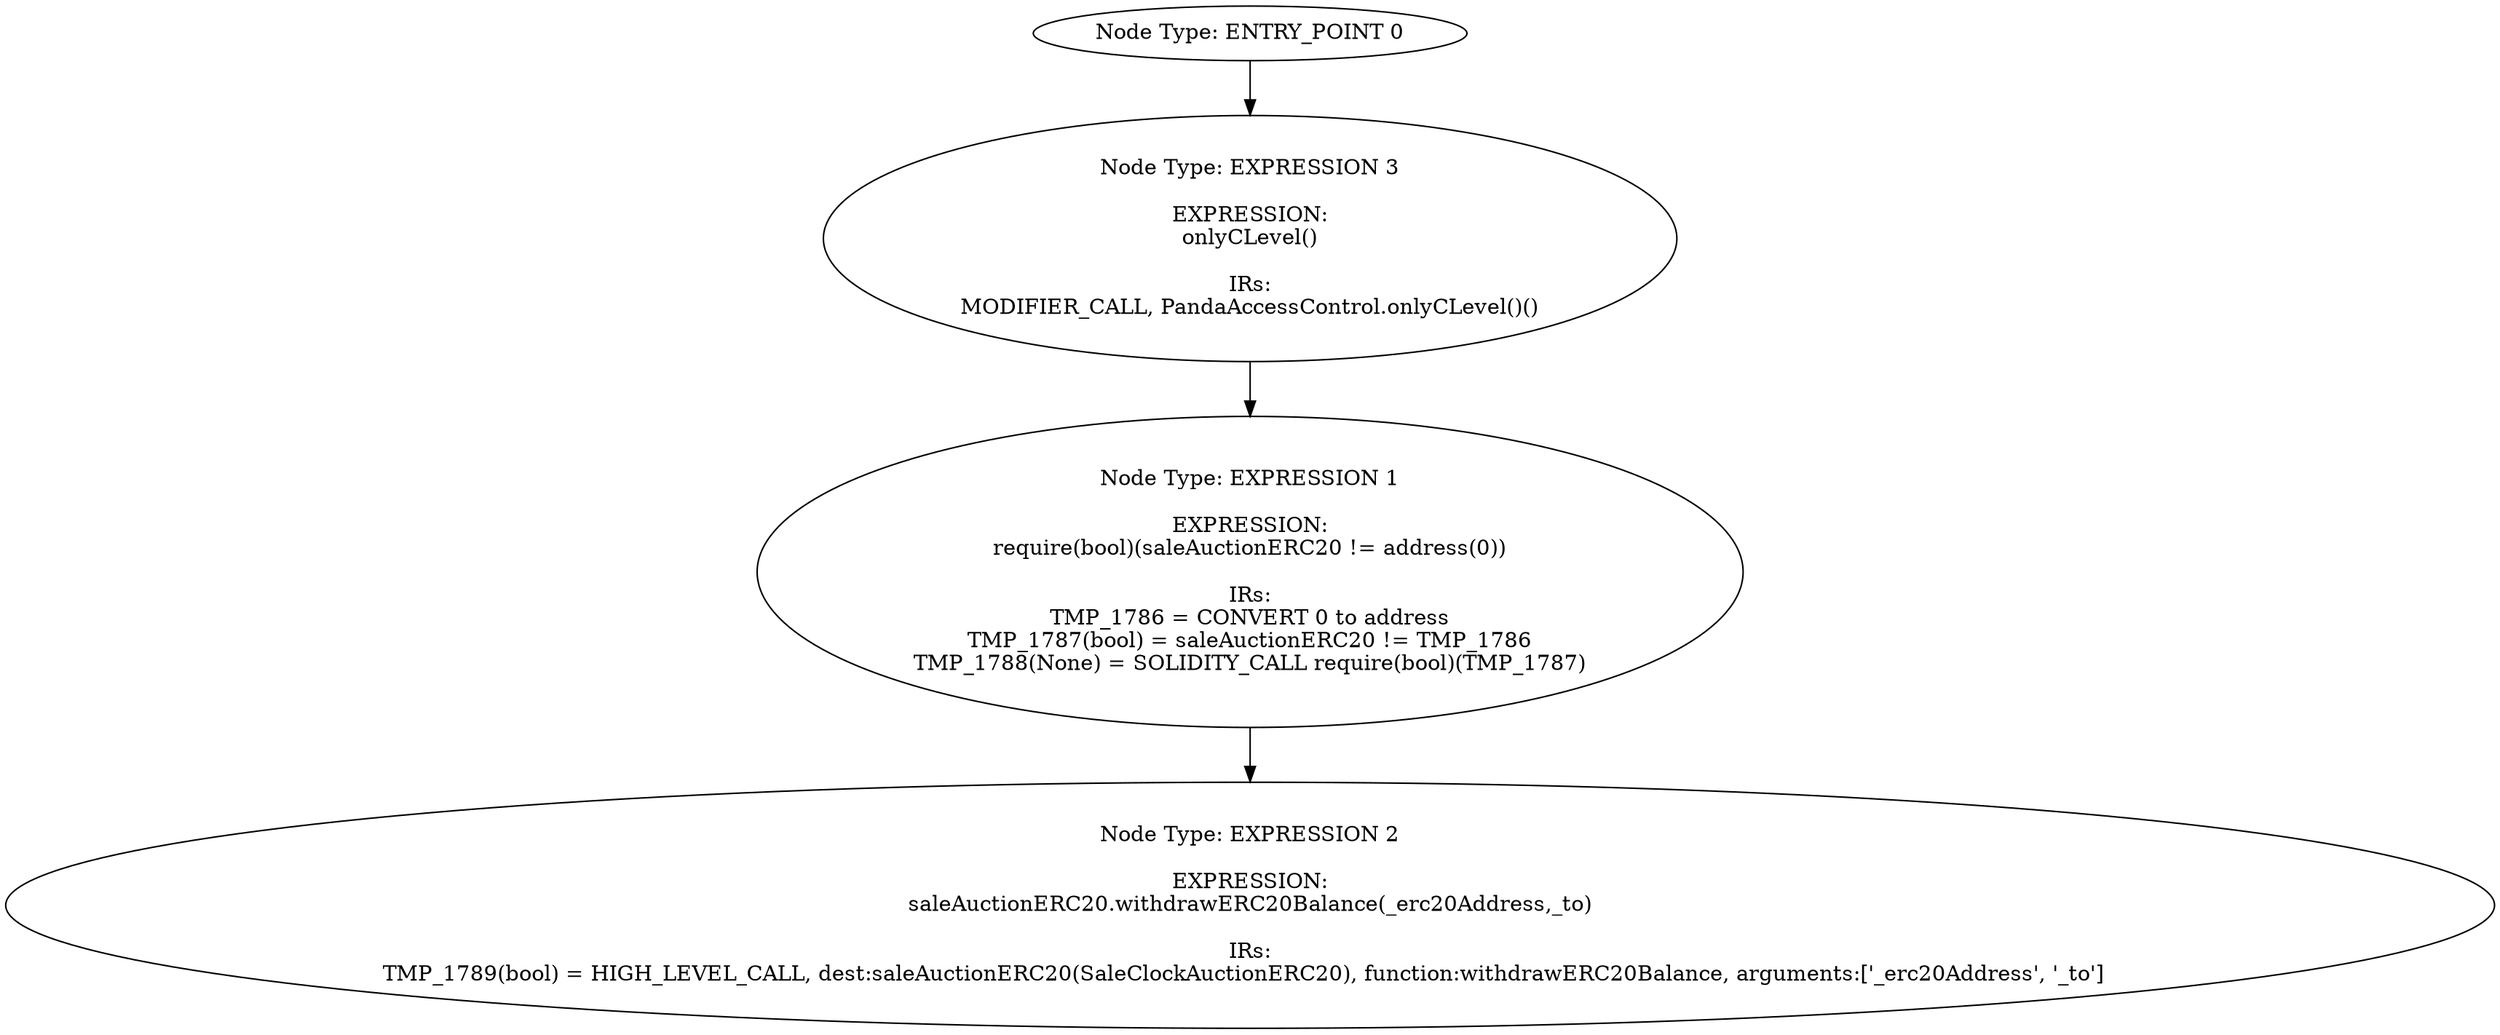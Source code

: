 digraph{
0[label="Node Type: ENTRY_POINT 0
"];
0->3;
1[label="Node Type: EXPRESSION 1

EXPRESSION:
require(bool)(saleAuctionERC20 != address(0))

IRs:
TMP_1786 = CONVERT 0 to address
TMP_1787(bool) = saleAuctionERC20 != TMP_1786
TMP_1788(None) = SOLIDITY_CALL require(bool)(TMP_1787)"];
1->2;
2[label="Node Type: EXPRESSION 2

EXPRESSION:
saleAuctionERC20.withdrawERC20Balance(_erc20Address,_to)

IRs:
TMP_1789(bool) = HIGH_LEVEL_CALL, dest:saleAuctionERC20(SaleClockAuctionERC20), function:withdrawERC20Balance, arguments:['_erc20Address', '_to']  "];
3[label="Node Type: EXPRESSION 3

EXPRESSION:
onlyCLevel()

IRs:
MODIFIER_CALL, PandaAccessControl.onlyCLevel()()"];
3->1;
}
